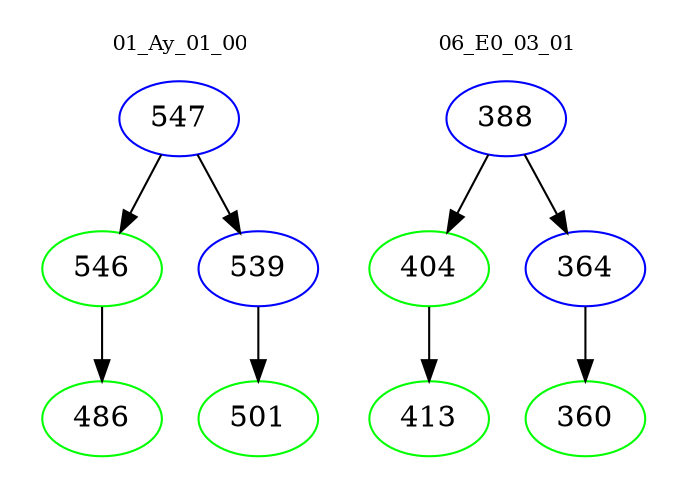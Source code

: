 digraph{
subgraph cluster_0 {
color = white
label = "01_Ay_01_00";
fontsize=10;
T0_547 [label="547", color="blue"]
T0_547 -> T0_546 [color="black"]
T0_546 [label="546", color="green"]
T0_546 -> T0_486 [color="black"]
T0_486 [label="486", color="green"]
T0_547 -> T0_539 [color="black"]
T0_539 [label="539", color="blue"]
T0_539 -> T0_501 [color="black"]
T0_501 [label="501", color="green"]
}
subgraph cluster_1 {
color = white
label = "06_E0_03_01";
fontsize=10;
T1_388 [label="388", color="blue"]
T1_388 -> T1_404 [color="black"]
T1_404 [label="404", color="green"]
T1_404 -> T1_413 [color="black"]
T1_413 [label="413", color="green"]
T1_388 -> T1_364 [color="black"]
T1_364 [label="364", color="blue"]
T1_364 -> T1_360 [color="black"]
T1_360 [label="360", color="green"]
}
}
